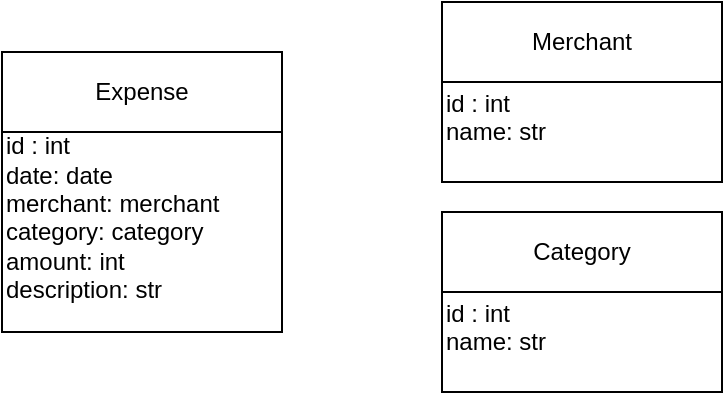 <mxfile>
    <diagram id="-nJwM8MVXj22u1nWOoSV" name="Page-1">
        <mxGraphModel dx="659" dy="409" grid="1" gridSize="10" guides="1" tooltips="1" connect="1" arrows="1" fold="1" page="1" pageScale="1" pageWidth="827" pageHeight="1169" math="0" shadow="0">
            <root>
                <mxCell id="0"/>
                <mxCell id="1" parent="0"/>
                <mxCell id="2" value="Expense" style="whiteSpace=wrap;html=1;" vertex="1" parent="1">
                    <mxGeometry x="60" y="50" width="140" height="40" as="geometry"/>
                </mxCell>
                <mxCell id="3" value="&lt;div&gt;&lt;span&gt;id : int&lt;/span&gt;&lt;/div&gt;&lt;div&gt;&lt;span&gt;date: date&lt;/span&gt;&lt;/div&gt;&lt;div&gt;&lt;span&gt;merchant: merchant&lt;/span&gt;&lt;/div&gt;&lt;div&gt;&lt;span&gt;category: category&lt;/span&gt;&lt;/div&gt;&lt;div&gt;&lt;span&gt;amount: int&lt;/span&gt;&lt;/div&gt;&lt;div&gt;&lt;span&gt;description: str&lt;/span&gt;&lt;/div&gt;&lt;div&gt;&lt;span&gt;&lt;br&gt;&lt;/span&gt;&lt;/div&gt;" style="whiteSpace=wrap;html=1;align=left;" vertex="1" parent="1">
                    <mxGeometry x="60" y="90" width="140" height="100" as="geometry"/>
                </mxCell>
                <mxCell id="5" value="Merchant" style="whiteSpace=wrap;html=1;" vertex="1" parent="1">
                    <mxGeometry x="280" y="25" width="140" height="40" as="geometry"/>
                </mxCell>
                <mxCell id="6" value="&lt;div&gt;&lt;span&gt;id : int&lt;/span&gt;&lt;/div&gt;&lt;div&gt;name: str&lt;/div&gt;&lt;div&gt;&lt;span&gt;&lt;br&gt;&lt;/span&gt;&lt;/div&gt;" style="whiteSpace=wrap;html=1;align=left;" vertex="1" parent="1">
                    <mxGeometry x="280" y="65" width="140" height="50" as="geometry"/>
                </mxCell>
                <mxCell id="7" value="Category" style="whiteSpace=wrap;html=1;" vertex="1" parent="1">
                    <mxGeometry x="280" y="130" width="140" height="40" as="geometry"/>
                </mxCell>
                <mxCell id="8" value="&lt;div&gt;&lt;span&gt;id : int&lt;/span&gt;&lt;/div&gt;&lt;div&gt;name: str&lt;/div&gt;&lt;div&gt;&lt;span&gt;&lt;br&gt;&lt;/span&gt;&lt;/div&gt;" style="whiteSpace=wrap;html=1;align=left;" vertex="1" parent="1">
                    <mxGeometry x="280" y="170" width="140" height="50" as="geometry"/>
                </mxCell>
            </root>
        </mxGraphModel>
    </diagram>
</mxfile>